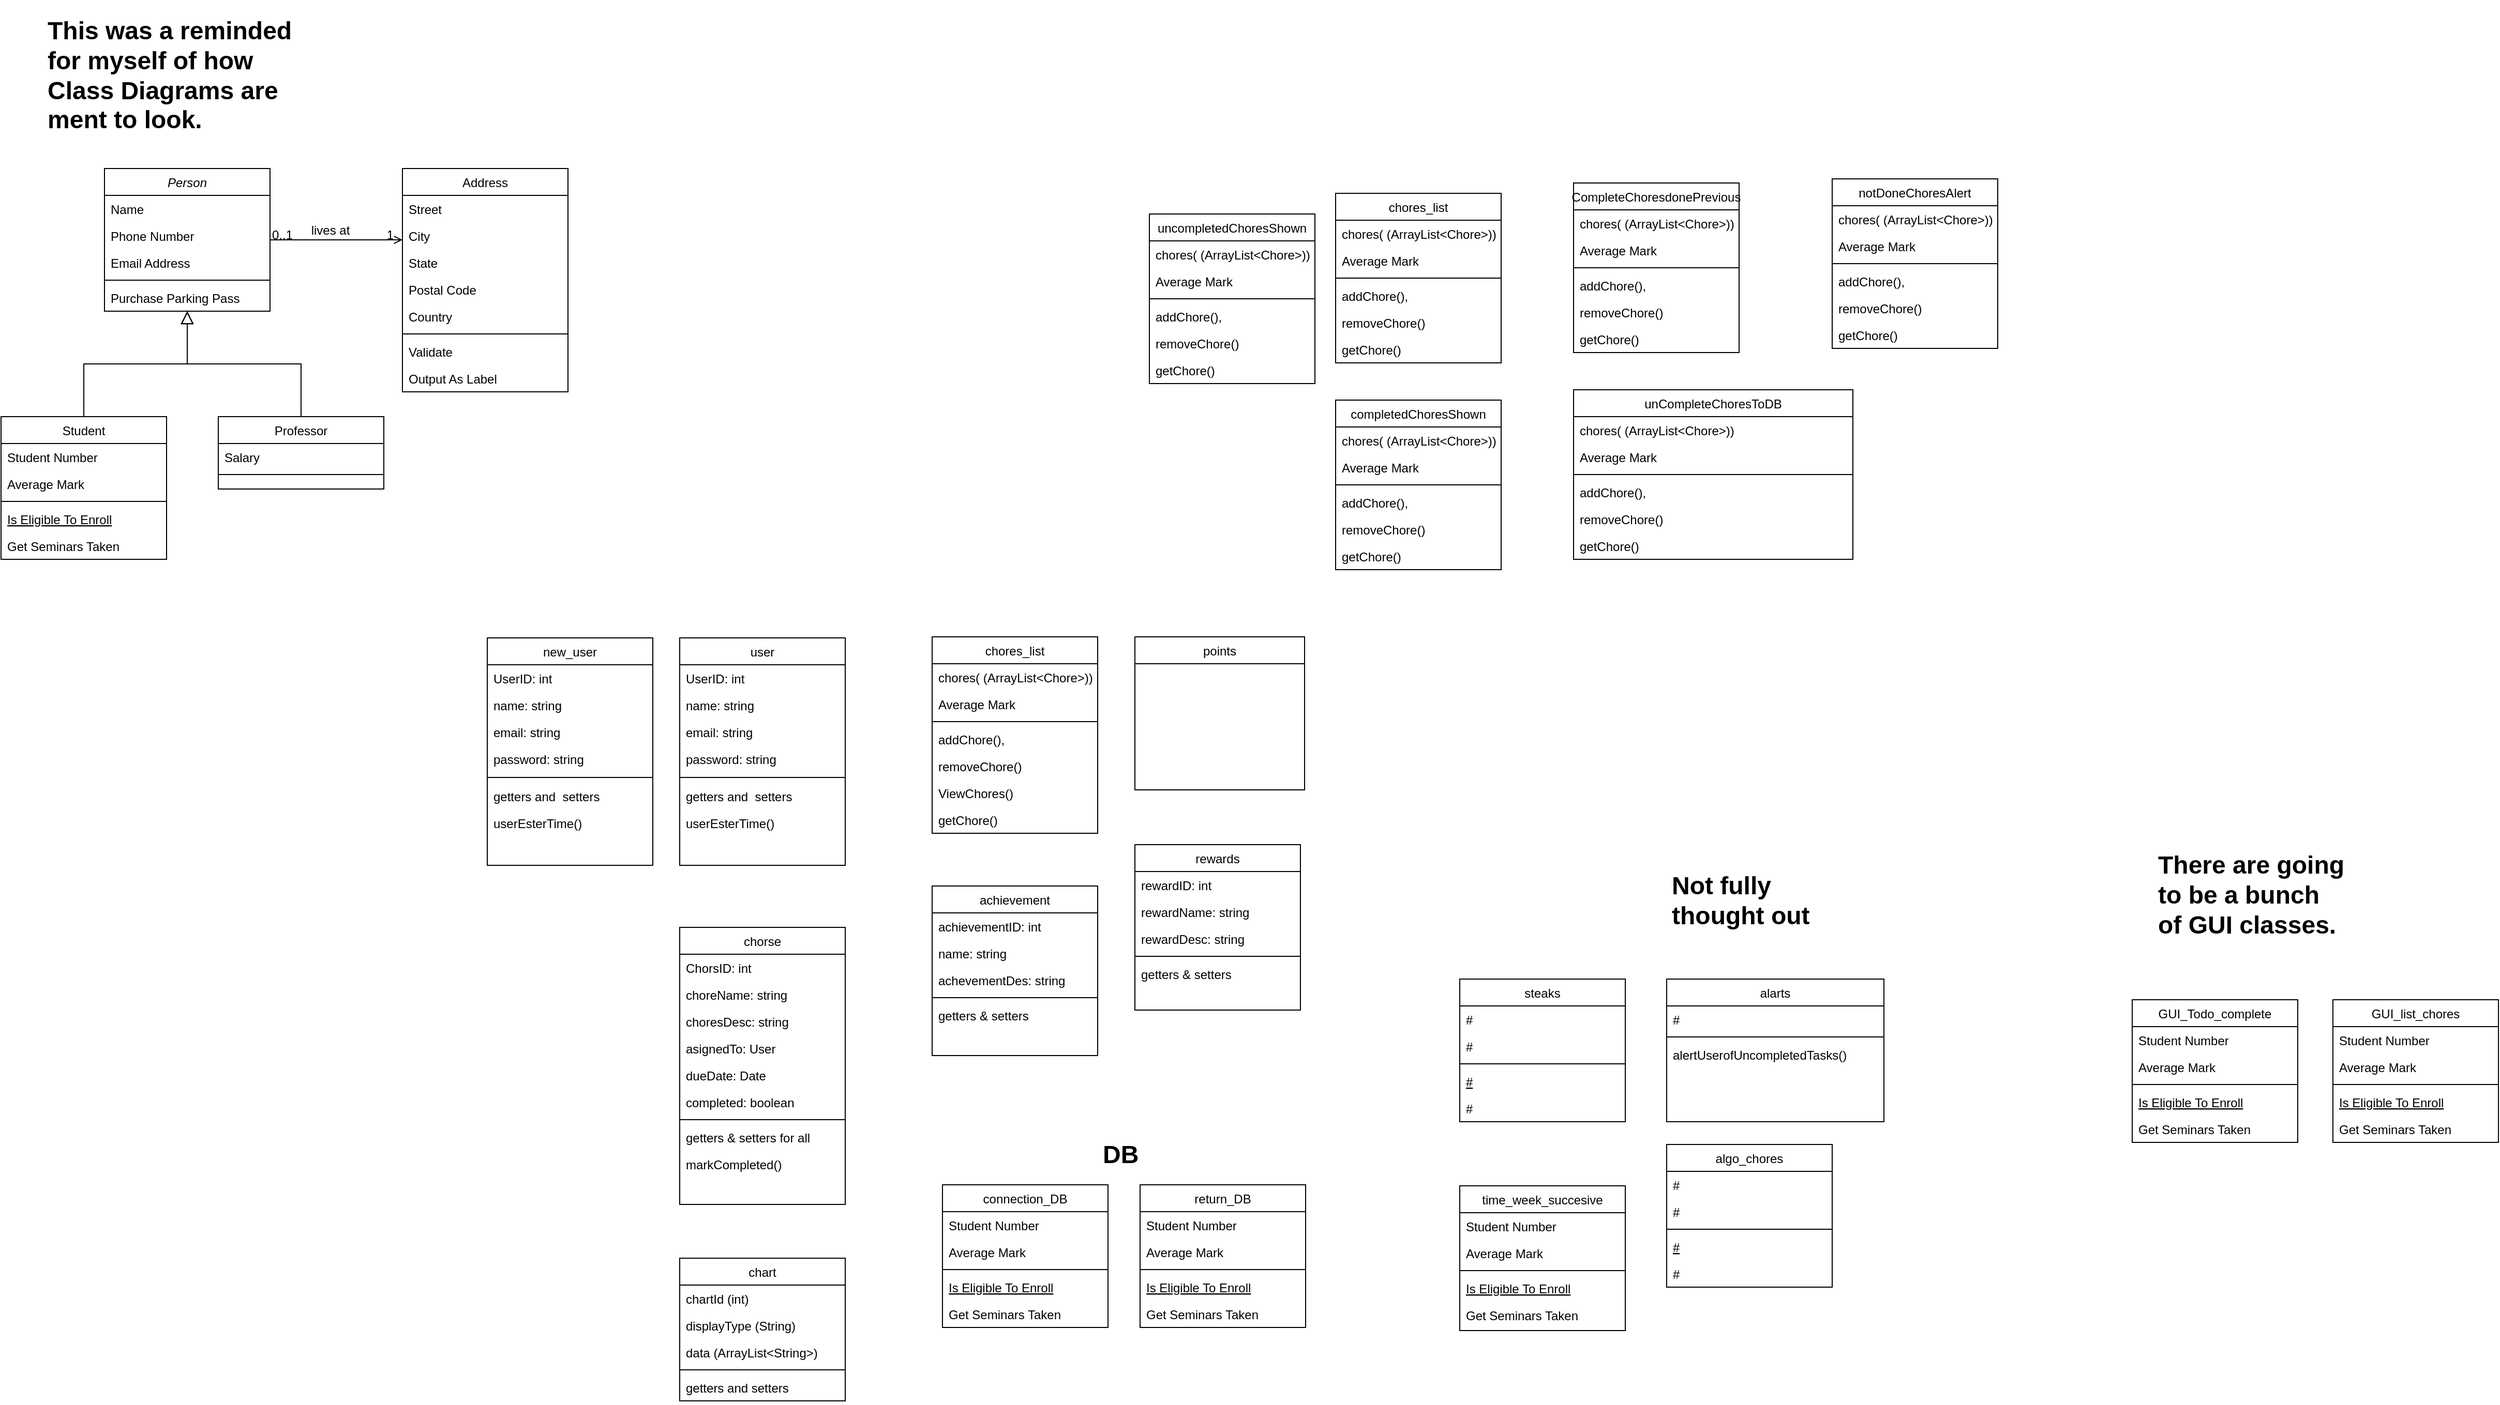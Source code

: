 <mxfile version="20.8.23" type="device"><diagram id="C5RBs43oDa-KdzZeNtuy" name="Page-1"><mxGraphModel dx="1615" dy="851" grid="1" gridSize="10" guides="1" tooltips="1" connect="1" arrows="1" fold="1" page="1" pageScale="1" pageWidth="827" pageHeight="1169" math="0" shadow="0"><root><mxCell id="WIyWlLk6GJQsqaUBKTNV-0"/><mxCell id="WIyWlLk6GJQsqaUBKTNV-1" parent="WIyWlLk6GJQsqaUBKTNV-0"/><mxCell id="zkfFHV4jXpPFQw0GAbJ--0" value="Person" style="swimlane;fontStyle=2;align=center;verticalAlign=top;childLayout=stackLayout;horizontal=1;startSize=26;horizontalStack=0;resizeParent=1;resizeLast=0;collapsible=1;marginBottom=0;rounded=0;shadow=0;strokeWidth=1;" parent="WIyWlLk6GJQsqaUBKTNV-1" vertex="1"><mxGeometry x="160" y="186" width="160" height="138" as="geometry"><mxRectangle x="230" y="140" width="160" height="26" as="alternateBounds"/></mxGeometry></mxCell><mxCell id="zkfFHV4jXpPFQw0GAbJ--1" value="Name" style="text;align=left;verticalAlign=top;spacingLeft=4;spacingRight=4;overflow=hidden;rotatable=0;points=[[0,0.5],[1,0.5]];portConstraint=eastwest;" parent="zkfFHV4jXpPFQw0GAbJ--0" vertex="1"><mxGeometry y="26" width="160" height="26" as="geometry"/></mxCell><mxCell id="zkfFHV4jXpPFQw0GAbJ--2" value="Phone Number" style="text;align=left;verticalAlign=top;spacingLeft=4;spacingRight=4;overflow=hidden;rotatable=0;points=[[0,0.5],[1,0.5]];portConstraint=eastwest;rounded=0;shadow=0;html=0;" parent="zkfFHV4jXpPFQw0GAbJ--0" vertex="1"><mxGeometry y="52" width="160" height="26" as="geometry"/></mxCell><mxCell id="zkfFHV4jXpPFQw0GAbJ--3" value="Email Address" style="text;align=left;verticalAlign=top;spacingLeft=4;spacingRight=4;overflow=hidden;rotatable=0;points=[[0,0.5],[1,0.5]];portConstraint=eastwest;rounded=0;shadow=0;html=0;" parent="zkfFHV4jXpPFQw0GAbJ--0" vertex="1"><mxGeometry y="78" width="160" height="26" as="geometry"/></mxCell><mxCell id="zkfFHV4jXpPFQw0GAbJ--4" value="" style="line;html=1;strokeWidth=1;align=left;verticalAlign=middle;spacingTop=-1;spacingLeft=3;spacingRight=3;rotatable=0;labelPosition=right;points=[];portConstraint=eastwest;" parent="zkfFHV4jXpPFQw0GAbJ--0" vertex="1"><mxGeometry y="104" width="160" height="8" as="geometry"/></mxCell><mxCell id="zkfFHV4jXpPFQw0GAbJ--5" value="Purchase Parking Pass" style="text;align=left;verticalAlign=top;spacingLeft=4;spacingRight=4;overflow=hidden;rotatable=0;points=[[0,0.5],[1,0.5]];portConstraint=eastwest;" parent="zkfFHV4jXpPFQw0GAbJ--0" vertex="1"><mxGeometry y="112" width="160" height="26" as="geometry"/></mxCell><mxCell id="zkfFHV4jXpPFQw0GAbJ--6" value="Student" style="swimlane;fontStyle=0;align=center;verticalAlign=top;childLayout=stackLayout;horizontal=1;startSize=26;horizontalStack=0;resizeParent=1;resizeLast=0;collapsible=1;marginBottom=0;rounded=0;shadow=0;strokeWidth=1;" parent="WIyWlLk6GJQsqaUBKTNV-1" vertex="1"><mxGeometry x="60" y="426" width="160" height="138" as="geometry"><mxRectangle x="130" y="380" width="160" height="26" as="alternateBounds"/></mxGeometry></mxCell><mxCell id="zkfFHV4jXpPFQw0GAbJ--7" value="Student Number" style="text;align=left;verticalAlign=top;spacingLeft=4;spacingRight=4;overflow=hidden;rotatable=0;points=[[0,0.5],[1,0.5]];portConstraint=eastwest;" parent="zkfFHV4jXpPFQw0GAbJ--6" vertex="1"><mxGeometry y="26" width="160" height="26" as="geometry"/></mxCell><mxCell id="zkfFHV4jXpPFQw0GAbJ--8" value="Average Mark" style="text;align=left;verticalAlign=top;spacingLeft=4;spacingRight=4;overflow=hidden;rotatable=0;points=[[0,0.5],[1,0.5]];portConstraint=eastwest;rounded=0;shadow=0;html=0;" parent="zkfFHV4jXpPFQw0GAbJ--6" vertex="1"><mxGeometry y="52" width="160" height="26" as="geometry"/></mxCell><mxCell id="zkfFHV4jXpPFQw0GAbJ--9" value="" style="line;html=1;strokeWidth=1;align=left;verticalAlign=middle;spacingTop=-1;spacingLeft=3;spacingRight=3;rotatable=0;labelPosition=right;points=[];portConstraint=eastwest;" parent="zkfFHV4jXpPFQw0GAbJ--6" vertex="1"><mxGeometry y="78" width="160" height="8" as="geometry"/></mxCell><mxCell id="zkfFHV4jXpPFQw0GAbJ--10" value="Is Eligible To Enroll" style="text;align=left;verticalAlign=top;spacingLeft=4;spacingRight=4;overflow=hidden;rotatable=0;points=[[0,0.5],[1,0.5]];portConstraint=eastwest;fontStyle=4" parent="zkfFHV4jXpPFQw0GAbJ--6" vertex="1"><mxGeometry y="86" width="160" height="26" as="geometry"/></mxCell><mxCell id="zkfFHV4jXpPFQw0GAbJ--11" value="Get Seminars Taken" style="text;align=left;verticalAlign=top;spacingLeft=4;spacingRight=4;overflow=hidden;rotatable=0;points=[[0,0.5],[1,0.5]];portConstraint=eastwest;" parent="zkfFHV4jXpPFQw0GAbJ--6" vertex="1"><mxGeometry y="112" width="160" height="26" as="geometry"/></mxCell><mxCell id="zkfFHV4jXpPFQw0GAbJ--12" value="" style="endArrow=block;endSize=10;endFill=0;shadow=0;strokeWidth=1;rounded=0;edgeStyle=elbowEdgeStyle;elbow=vertical;" parent="WIyWlLk6GJQsqaUBKTNV-1" source="zkfFHV4jXpPFQw0GAbJ--6" target="zkfFHV4jXpPFQw0GAbJ--0" edge="1"><mxGeometry width="160" relative="1" as="geometry"><mxPoint x="140" y="269" as="sourcePoint"/><mxPoint x="140" y="269" as="targetPoint"/></mxGeometry></mxCell><mxCell id="zkfFHV4jXpPFQw0GAbJ--13" value="Professor" style="swimlane;fontStyle=0;align=center;verticalAlign=top;childLayout=stackLayout;horizontal=1;startSize=26;horizontalStack=0;resizeParent=1;resizeLast=0;collapsible=1;marginBottom=0;rounded=0;shadow=0;strokeWidth=1;" parent="WIyWlLk6GJQsqaUBKTNV-1" vertex="1"><mxGeometry x="270" y="426" width="160" height="70" as="geometry"><mxRectangle x="340" y="380" width="170" height="26" as="alternateBounds"/></mxGeometry></mxCell><mxCell id="zkfFHV4jXpPFQw0GAbJ--14" value="Salary" style="text;align=left;verticalAlign=top;spacingLeft=4;spacingRight=4;overflow=hidden;rotatable=0;points=[[0,0.5],[1,0.5]];portConstraint=eastwest;" parent="zkfFHV4jXpPFQw0GAbJ--13" vertex="1"><mxGeometry y="26" width="160" height="26" as="geometry"/></mxCell><mxCell id="zkfFHV4jXpPFQw0GAbJ--15" value="" style="line;html=1;strokeWidth=1;align=left;verticalAlign=middle;spacingTop=-1;spacingLeft=3;spacingRight=3;rotatable=0;labelPosition=right;points=[];portConstraint=eastwest;" parent="zkfFHV4jXpPFQw0GAbJ--13" vertex="1"><mxGeometry y="52" width="160" height="8" as="geometry"/></mxCell><mxCell id="zkfFHV4jXpPFQw0GAbJ--16" value="" style="endArrow=block;endSize=10;endFill=0;shadow=0;strokeWidth=1;rounded=0;edgeStyle=elbowEdgeStyle;elbow=vertical;" parent="WIyWlLk6GJQsqaUBKTNV-1" source="zkfFHV4jXpPFQw0GAbJ--13" target="zkfFHV4jXpPFQw0GAbJ--0" edge="1"><mxGeometry width="160" relative="1" as="geometry"><mxPoint x="150" y="439" as="sourcePoint"/><mxPoint x="250" y="337" as="targetPoint"/></mxGeometry></mxCell><mxCell id="zkfFHV4jXpPFQw0GAbJ--17" value="Address" style="swimlane;fontStyle=0;align=center;verticalAlign=top;childLayout=stackLayout;horizontal=1;startSize=26;horizontalStack=0;resizeParent=1;resizeLast=0;collapsible=1;marginBottom=0;rounded=0;shadow=0;strokeWidth=1;" parent="WIyWlLk6GJQsqaUBKTNV-1" vertex="1"><mxGeometry x="448" y="186" width="160" height="216" as="geometry"><mxRectangle x="550" y="140" width="160" height="26" as="alternateBounds"/></mxGeometry></mxCell><mxCell id="zkfFHV4jXpPFQw0GAbJ--18" value="Street" style="text;align=left;verticalAlign=top;spacingLeft=4;spacingRight=4;overflow=hidden;rotatable=0;points=[[0,0.5],[1,0.5]];portConstraint=eastwest;" parent="zkfFHV4jXpPFQw0GAbJ--17" vertex="1"><mxGeometry y="26" width="160" height="26" as="geometry"/></mxCell><mxCell id="zkfFHV4jXpPFQw0GAbJ--19" value="City" style="text;align=left;verticalAlign=top;spacingLeft=4;spacingRight=4;overflow=hidden;rotatable=0;points=[[0,0.5],[1,0.5]];portConstraint=eastwest;rounded=0;shadow=0;html=0;" parent="zkfFHV4jXpPFQw0GAbJ--17" vertex="1"><mxGeometry y="52" width="160" height="26" as="geometry"/></mxCell><mxCell id="zkfFHV4jXpPFQw0GAbJ--20" value="State" style="text;align=left;verticalAlign=top;spacingLeft=4;spacingRight=4;overflow=hidden;rotatable=0;points=[[0,0.5],[1,0.5]];portConstraint=eastwest;rounded=0;shadow=0;html=0;" parent="zkfFHV4jXpPFQw0GAbJ--17" vertex="1"><mxGeometry y="78" width="160" height="26" as="geometry"/></mxCell><mxCell id="zkfFHV4jXpPFQw0GAbJ--21" value="Postal Code" style="text;align=left;verticalAlign=top;spacingLeft=4;spacingRight=4;overflow=hidden;rotatable=0;points=[[0,0.5],[1,0.5]];portConstraint=eastwest;rounded=0;shadow=0;html=0;" parent="zkfFHV4jXpPFQw0GAbJ--17" vertex="1"><mxGeometry y="104" width="160" height="26" as="geometry"/></mxCell><mxCell id="zkfFHV4jXpPFQw0GAbJ--22" value="Country" style="text;align=left;verticalAlign=top;spacingLeft=4;spacingRight=4;overflow=hidden;rotatable=0;points=[[0,0.5],[1,0.5]];portConstraint=eastwest;rounded=0;shadow=0;html=0;" parent="zkfFHV4jXpPFQw0GAbJ--17" vertex="1"><mxGeometry y="130" width="160" height="26" as="geometry"/></mxCell><mxCell id="zkfFHV4jXpPFQw0GAbJ--23" value="" style="line;html=1;strokeWidth=1;align=left;verticalAlign=middle;spacingTop=-1;spacingLeft=3;spacingRight=3;rotatable=0;labelPosition=right;points=[];portConstraint=eastwest;" parent="zkfFHV4jXpPFQw0GAbJ--17" vertex="1"><mxGeometry y="156" width="160" height="8" as="geometry"/></mxCell><mxCell id="zkfFHV4jXpPFQw0GAbJ--24" value="Validate" style="text;align=left;verticalAlign=top;spacingLeft=4;spacingRight=4;overflow=hidden;rotatable=0;points=[[0,0.5],[1,0.5]];portConstraint=eastwest;" parent="zkfFHV4jXpPFQw0GAbJ--17" vertex="1"><mxGeometry y="164" width="160" height="26" as="geometry"/></mxCell><mxCell id="zkfFHV4jXpPFQw0GAbJ--25" value="Output As Label" style="text;align=left;verticalAlign=top;spacingLeft=4;spacingRight=4;overflow=hidden;rotatable=0;points=[[0,0.5],[1,0.5]];portConstraint=eastwest;" parent="zkfFHV4jXpPFQw0GAbJ--17" vertex="1"><mxGeometry y="190" width="160" height="26" as="geometry"/></mxCell><mxCell id="zkfFHV4jXpPFQw0GAbJ--26" value="" style="endArrow=open;shadow=0;strokeWidth=1;rounded=0;endFill=1;edgeStyle=elbowEdgeStyle;elbow=vertical;" parent="WIyWlLk6GJQsqaUBKTNV-1" source="zkfFHV4jXpPFQw0GAbJ--0" target="zkfFHV4jXpPFQw0GAbJ--17" edge="1"><mxGeometry x="0.5" y="41" relative="1" as="geometry"><mxPoint x="320" y="258" as="sourcePoint"/><mxPoint x="480" y="258" as="targetPoint"/><mxPoint x="-40" y="32" as="offset"/></mxGeometry></mxCell><mxCell id="zkfFHV4jXpPFQw0GAbJ--27" value="0..1" style="resizable=0;align=left;verticalAlign=bottom;labelBackgroundColor=none;fontSize=12;" parent="zkfFHV4jXpPFQw0GAbJ--26" connectable="0" vertex="1"><mxGeometry x="-1" relative="1" as="geometry"><mxPoint y="4" as="offset"/></mxGeometry></mxCell><mxCell id="zkfFHV4jXpPFQw0GAbJ--28" value="1" style="resizable=0;align=right;verticalAlign=bottom;labelBackgroundColor=none;fontSize=12;" parent="zkfFHV4jXpPFQw0GAbJ--26" connectable="0" vertex="1"><mxGeometry x="1" relative="1" as="geometry"><mxPoint x="-7" y="4" as="offset"/></mxGeometry></mxCell><mxCell id="zkfFHV4jXpPFQw0GAbJ--29" value="lives at" style="text;html=1;resizable=0;points=[];;align=center;verticalAlign=middle;labelBackgroundColor=none;rounded=0;shadow=0;strokeWidth=1;fontSize=12;" parent="zkfFHV4jXpPFQw0GAbJ--26" vertex="1" connectable="0"><mxGeometry x="0.5" y="49" relative="1" as="geometry"><mxPoint x="-38" y="40" as="offset"/></mxGeometry></mxCell><mxCell id="Uu22UejdN6Kn7GolsUaO-18" value="user" style="swimlane;fontStyle=0;align=center;verticalAlign=top;childLayout=stackLayout;horizontal=1;startSize=26;horizontalStack=0;resizeParent=1;resizeLast=0;collapsible=1;marginBottom=0;rounded=0;shadow=0;strokeWidth=1;" parent="WIyWlLk6GJQsqaUBKTNV-1" vertex="1"><mxGeometry x="716" y="640" width="160" height="220" as="geometry"><mxRectangle x="40" y="960" width="160" height="26" as="alternateBounds"/></mxGeometry></mxCell><mxCell id="Uu22UejdN6Kn7GolsUaO-19" value="UserID: int" style="text;align=left;verticalAlign=top;spacingLeft=4;spacingRight=4;overflow=hidden;rotatable=0;points=[[0,0.5],[1,0.5]];portConstraint=eastwest;" parent="Uu22UejdN6Kn7GolsUaO-18" vertex="1"><mxGeometry y="26" width="160" height="26" as="geometry"/></mxCell><mxCell id="Uu22UejdN6Kn7GolsUaO-20" value="name: string" style="text;align=left;verticalAlign=top;spacingLeft=4;spacingRight=4;overflow=hidden;rotatable=0;points=[[0,0.5],[1,0.5]];portConstraint=eastwest;rounded=0;shadow=0;html=0;" parent="Uu22UejdN6Kn7GolsUaO-18" vertex="1"><mxGeometry y="52" width="160" height="26" as="geometry"/></mxCell><mxCell id="mUYCD9KakCdfkiffIqSZ-12" value="email: string" style="text;align=left;verticalAlign=top;spacingLeft=4;spacingRight=4;overflow=hidden;rotatable=0;points=[[0,0.5],[1,0.5]];portConstraint=eastwest;rounded=0;shadow=0;html=0;" parent="Uu22UejdN6Kn7GolsUaO-18" vertex="1"><mxGeometry y="78" width="160" height="26" as="geometry"/></mxCell><mxCell id="mUYCD9KakCdfkiffIqSZ-13" value="password: string" style="text;align=left;verticalAlign=top;spacingLeft=4;spacingRight=4;overflow=hidden;rotatable=0;points=[[0,0.5],[1,0.5]];portConstraint=eastwest;rounded=0;shadow=0;html=0;" parent="Uu22UejdN6Kn7GolsUaO-18" vertex="1"><mxGeometry y="104" width="160" height="26" as="geometry"/></mxCell><mxCell id="Uu22UejdN6Kn7GolsUaO-21" value="" style="line;html=1;strokeWidth=1;align=left;verticalAlign=middle;spacingTop=-1;spacingLeft=3;spacingRight=3;rotatable=0;labelPosition=right;points=[];portConstraint=eastwest;" parent="Uu22UejdN6Kn7GolsUaO-18" vertex="1"><mxGeometry y="130" width="160" height="10" as="geometry"/></mxCell><mxCell id="Uu22UejdN6Kn7GolsUaO-22" value="getters and  setters" style="text;align=left;verticalAlign=top;spacingLeft=4;spacingRight=4;overflow=hidden;rotatable=0;points=[[0,0.5],[1,0.5]];portConstraint=eastwest;fontStyle=0" parent="Uu22UejdN6Kn7GolsUaO-18" vertex="1"><mxGeometry y="140" width="160" height="26" as="geometry"/></mxCell><mxCell id="Uu22UejdN6Kn7GolsUaO-23" value="userEsterTime()" style="text;align=left;verticalAlign=top;spacingLeft=4;spacingRight=4;overflow=hidden;rotatable=0;points=[[0,0.5],[1,0.5]];portConstraint=eastwest;" parent="Uu22UejdN6Kn7GolsUaO-18" vertex="1"><mxGeometry y="166" width="160" height="26" as="geometry"/></mxCell><mxCell id="Uu22UejdN6Kn7GolsUaO-24" value="chorse" style="swimlane;fontStyle=0;align=center;verticalAlign=top;childLayout=stackLayout;horizontal=1;startSize=26;horizontalStack=0;resizeParent=1;resizeLast=0;collapsible=1;marginBottom=0;rounded=0;shadow=0;strokeWidth=1;" parent="WIyWlLk6GJQsqaUBKTNV-1" vertex="1"><mxGeometry x="716" y="920" width="160" height="268" as="geometry"><mxRectangle x="130" y="380" width="160" height="26" as="alternateBounds"/></mxGeometry></mxCell><mxCell id="Uu22UejdN6Kn7GolsUaO-25" value="ChorsID: int" style="text;align=left;verticalAlign=top;spacingLeft=4;spacingRight=4;overflow=hidden;rotatable=0;points=[[0,0.5],[1,0.5]];portConstraint=eastwest;" parent="Uu22UejdN6Kn7GolsUaO-24" vertex="1"><mxGeometry y="26" width="160" height="26" as="geometry"/></mxCell><mxCell id="Uu22UejdN6Kn7GolsUaO-26" value="choreName: string" style="text;align=left;verticalAlign=top;spacingLeft=4;spacingRight=4;overflow=hidden;rotatable=0;points=[[0,0.5],[1,0.5]];portConstraint=eastwest;rounded=0;shadow=0;html=0;" parent="Uu22UejdN6Kn7GolsUaO-24" vertex="1"><mxGeometry y="52" width="160" height="26" as="geometry"/></mxCell><mxCell id="mUYCD9KakCdfkiffIqSZ-69" value="choresDesc: string" style="text;align=left;verticalAlign=top;spacingLeft=4;spacingRight=4;overflow=hidden;rotatable=0;points=[[0,0.5],[1,0.5]];portConstraint=eastwest;rounded=0;shadow=0;html=0;" parent="Uu22UejdN6Kn7GolsUaO-24" vertex="1"><mxGeometry y="78" width="160" height="26" as="geometry"/></mxCell><mxCell id="mUYCD9KakCdfkiffIqSZ-15" value="asignedTo: User" style="text;align=left;verticalAlign=top;spacingLeft=4;spacingRight=4;overflow=hidden;rotatable=0;points=[[0,0.5],[1,0.5]];portConstraint=eastwest;rounded=0;shadow=0;html=0;" parent="Uu22UejdN6Kn7GolsUaO-24" vertex="1"><mxGeometry y="104" width="160" height="26" as="geometry"/></mxCell><mxCell id="mUYCD9KakCdfkiffIqSZ-18" value="dueDate: Date" style="text;align=left;verticalAlign=top;spacingLeft=4;spacingRight=4;overflow=hidden;rotatable=0;points=[[0,0.5],[1,0.5]];portConstraint=eastwest;rounded=0;shadow=0;html=0;" parent="Uu22UejdN6Kn7GolsUaO-24" vertex="1"><mxGeometry y="130" width="160" height="26" as="geometry"/></mxCell><mxCell id="mUYCD9KakCdfkiffIqSZ-17" value="completed: boolean" style="text;align=left;verticalAlign=top;spacingLeft=4;spacingRight=4;overflow=hidden;rotatable=0;points=[[0,0.5],[1,0.5]];portConstraint=eastwest;rounded=0;shadow=0;html=0;" parent="Uu22UejdN6Kn7GolsUaO-24" vertex="1"><mxGeometry y="156" width="160" height="26" as="geometry"/></mxCell><mxCell id="Uu22UejdN6Kn7GolsUaO-27" value="" style="line;html=1;strokeWidth=1;align=left;verticalAlign=middle;spacingTop=-1;spacingLeft=3;spacingRight=3;rotatable=0;labelPosition=right;points=[];portConstraint=eastwest;" parent="Uu22UejdN6Kn7GolsUaO-24" vertex="1"><mxGeometry y="182" width="160" height="8" as="geometry"/></mxCell><mxCell id="Uu22UejdN6Kn7GolsUaO-28" value="getters &amp; setters for all" style="text;align=left;verticalAlign=top;spacingLeft=4;spacingRight=4;overflow=hidden;rotatable=0;points=[[0,0.5],[1,0.5]];portConstraint=eastwest;fontStyle=0" parent="Uu22UejdN6Kn7GolsUaO-24" vertex="1"><mxGeometry y="190" width="160" height="26" as="geometry"/></mxCell><mxCell id="Uu22UejdN6Kn7GolsUaO-29" value="markCompleted()" style="text;align=left;verticalAlign=top;spacingLeft=4;spacingRight=4;overflow=hidden;rotatable=0;points=[[0,0.5],[1,0.5]];portConstraint=eastwest;" parent="Uu22UejdN6Kn7GolsUaO-24" vertex="1"><mxGeometry y="216" width="160" height="26" as="geometry"/></mxCell><mxCell id="Uu22UejdN6Kn7GolsUaO-42" value="GUI_list_chores" style="swimlane;fontStyle=0;align=center;verticalAlign=top;childLayout=stackLayout;horizontal=1;startSize=26;horizontalStack=0;resizeParent=1;resizeLast=0;collapsible=1;marginBottom=0;rounded=0;shadow=0;strokeWidth=1;" parent="WIyWlLk6GJQsqaUBKTNV-1" vertex="1"><mxGeometry x="2314" y="990" width="160" height="138" as="geometry"><mxRectangle x="130" y="380" width="160" height="26" as="alternateBounds"/></mxGeometry></mxCell><mxCell id="Uu22UejdN6Kn7GolsUaO-43" value="Student Number" style="text;align=left;verticalAlign=top;spacingLeft=4;spacingRight=4;overflow=hidden;rotatable=0;points=[[0,0.5],[1,0.5]];portConstraint=eastwest;" parent="Uu22UejdN6Kn7GolsUaO-42" vertex="1"><mxGeometry y="26" width="160" height="26" as="geometry"/></mxCell><mxCell id="Uu22UejdN6Kn7GolsUaO-44" value="Average Mark" style="text;align=left;verticalAlign=top;spacingLeft=4;spacingRight=4;overflow=hidden;rotatable=0;points=[[0,0.5],[1,0.5]];portConstraint=eastwest;rounded=0;shadow=0;html=0;" parent="Uu22UejdN6Kn7GolsUaO-42" vertex="1"><mxGeometry y="52" width="160" height="26" as="geometry"/></mxCell><mxCell id="Uu22UejdN6Kn7GolsUaO-45" value="" style="line;html=1;strokeWidth=1;align=left;verticalAlign=middle;spacingTop=-1;spacingLeft=3;spacingRight=3;rotatable=0;labelPosition=right;points=[];portConstraint=eastwest;" parent="Uu22UejdN6Kn7GolsUaO-42" vertex="1"><mxGeometry y="78" width="160" height="8" as="geometry"/></mxCell><mxCell id="Uu22UejdN6Kn7GolsUaO-46" value="Is Eligible To Enroll" style="text;align=left;verticalAlign=top;spacingLeft=4;spacingRight=4;overflow=hidden;rotatable=0;points=[[0,0.5],[1,0.5]];portConstraint=eastwest;fontStyle=4" parent="Uu22UejdN6Kn7GolsUaO-42" vertex="1"><mxGeometry y="86" width="160" height="26" as="geometry"/></mxCell><mxCell id="Uu22UejdN6Kn7GolsUaO-47" value="Get Seminars Taken" style="text;align=left;verticalAlign=top;spacingLeft=4;spacingRight=4;overflow=hidden;rotatable=0;points=[[0,0.5],[1,0.5]];portConstraint=eastwest;" parent="Uu22UejdN6Kn7GolsUaO-42" vertex="1"><mxGeometry y="112" width="160" height="26" as="geometry"/></mxCell><mxCell id="Uu22UejdN6Kn7GolsUaO-48" value="connection_DB" style="swimlane;fontStyle=0;align=center;verticalAlign=top;childLayout=stackLayout;horizontal=1;startSize=26;horizontalStack=0;resizeParent=1;resizeLast=0;collapsible=1;marginBottom=0;rounded=0;shadow=0;strokeWidth=1;" parent="WIyWlLk6GJQsqaUBKTNV-1" vertex="1"><mxGeometry x="970" y="1169" width="160" height="138" as="geometry"><mxRectangle x="130" y="380" width="160" height="26" as="alternateBounds"/></mxGeometry></mxCell><mxCell id="Uu22UejdN6Kn7GolsUaO-49" value="Student Number" style="text;align=left;verticalAlign=top;spacingLeft=4;spacingRight=4;overflow=hidden;rotatable=0;points=[[0,0.5],[1,0.5]];portConstraint=eastwest;" parent="Uu22UejdN6Kn7GolsUaO-48" vertex="1"><mxGeometry y="26" width="160" height="26" as="geometry"/></mxCell><mxCell id="Uu22UejdN6Kn7GolsUaO-50" value="Average Mark" style="text;align=left;verticalAlign=top;spacingLeft=4;spacingRight=4;overflow=hidden;rotatable=0;points=[[0,0.5],[1,0.5]];portConstraint=eastwest;rounded=0;shadow=0;html=0;" parent="Uu22UejdN6Kn7GolsUaO-48" vertex="1"><mxGeometry y="52" width="160" height="26" as="geometry"/></mxCell><mxCell id="Uu22UejdN6Kn7GolsUaO-51" value="" style="line;html=1;strokeWidth=1;align=left;verticalAlign=middle;spacingTop=-1;spacingLeft=3;spacingRight=3;rotatable=0;labelPosition=right;points=[];portConstraint=eastwest;" parent="Uu22UejdN6Kn7GolsUaO-48" vertex="1"><mxGeometry y="78" width="160" height="8" as="geometry"/></mxCell><mxCell id="Uu22UejdN6Kn7GolsUaO-52" value="Is Eligible To Enroll" style="text;align=left;verticalAlign=top;spacingLeft=4;spacingRight=4;overflow=hidden;rotatable=0;points=[[0,0.5],[1,0.5]];portConstraint=eastwest;fontStyle=4" parent="Uu22UejdN6Kn7GolsUaO-48" vertex="1"><mxGeometry y="86" width="160" height="26" as="geometry"/></mxCell><mxCell id="Uu22UejdN6Kn7GolsUaO-53" value="Get Seminars Taken" style="text;align=left;verticalAlign=top;spacingLeft=4;spacingRight=4;overflow=hidden;rotatable=0;points=[[0,0.5],[1,0.5]];portConstraint=eastwest;" parent="Uu22UejdN6Kn7GolsUaO-48" vertex="1"><mxGeometry y="112" width="160" height="26" as="geometry"/></mxCell><mxCell id="Uu22UejdN6Kn7GolsUaO-60" value="return_DB" style="swimlane;fontStyle=0;align=center;verticalAlign=top;childLayout=stackLayout;horizontal=1;startSize=26;horizontalStack=0;resizeParent=1;resizeLast=0;collapsible=1;marginBottom=0;rounded=0;shadow=0;strokeWidth=1;" parent="WIyWlLk6GJQsqaUBKTNV-1" vertex="1"><mxGeometry x="1161" y="1169" width="160" height="138" as="geometry"><mxRectangle x="130" y="380" width="160" height="26" as="alternateBounds"/></mxGeometry></mxCell><mxCell id="Uu22UejdN6Kn7GolsUaO-61" value="Student Number" style="text;align=left;verticalAlign=top;spacingLeft=4;spacingRight=4;overflow=hidden;rotatable=0;points=[[0,0.5],[1,0.5]];portConstraint=eastwest;" parent="Uu22UejdN6Kn7GolsUaO-60" vertex="1"><mxGeometry y="26" width="160" height="26" as="geometry"/></mxCell><mxCell id="Uu22UejdN6Kn7GolsUaO-62" value="Average Mark" style="text;align=left;verticalAlign=top;spacingLeft=4;spacingRight=4;overflow=hidden;rotatable=0;points=[[0,0.5],[1,0.5]];portConstraint=eastwest;rounded=0;shadow=0;html=0;" parent="Uu22UejdN6Kn7GolsUaO-60" vertex="1"><mxGeometry y="52" width="160" height="26" as="geometry"/></mxCell><mxCell id="Uu22UejdN6Kn7GolsUaO-63" value="" style="line;html=1;strokeWidth=1;align=left;verticalAlign=middle;spacingTop=-1;spacingLeft=3;spacingRight=3;rotatable=0;labelPosition=right;points=[];portConstraint=eastwest;" parent="Uu22UejdN6Kn7GolsUaO-60" vertex="1"><mxGeometry y="78" width="160" height="8" as="geometry"/></mxCell><mxCell id="Uu22UejdN6Kn7GolsUaO-64" value="Is Eligible To Enroll" style="text;align=left;verticalAlign=top;spacingLeft=4;spacingRight=4;overflow=hidden;rotatable=0;points=[[0,0.5],[1,0.5]];portConstraint=eastwest;fontStyle=4" parent="Uu22UejdN6Kn7GolsUaO-60" vertex="1"><mxGeometry y="86" width="160" height="26" as="geometry"/></mxCell><mxCell id="Uu22UejdN6Kn7GolsUaO-65" value="Get Seminars Taken" style="text;align=left;verticalAlign=top;spacingLeft=4;spacingRight=4;overflow=hidden;rotatable=0;points=[[0,0.5],[1,0.5]];portConstraint=eastwest;" parent="Uu22UejdN6Kn7GolsUaO-60" vertex="1"><mxGeometry y="112" width="160" height="26" as="geometry"/></mxCell><mxCell id="Uu22UejdN6Kn7GolsUaO-66" value="algo_chores" style="swimlane;fontStyle=0;align=center;verticalAlign=top;childLayout=stackLayout;horizontal=1;startSize=26;horizontalStack=0;resizeParent=1;resizeLast=0;collapsible=1;marginBottom=0;rounded=0;shadow=0;strokeWidth=1;" parent="WIyWlLk6GJQsqaUBKTNV-1" vertex="1"><mxGeometry x="1670" y="1130" width="160" height="138" as="geometry"><mxRectangle x="130" y="380" width="160" height="26" as="alternateBounds"/></mxGeometry></mxCell><mxCell id="Uu22UejdN6Kn7GolsUaO-67" value="#" style="text;align=left;verticalAlign=top;spacingLeft=4;spacingRight=4;overflow=hidden;rotatable=0;points=[[0,0.5],[1,0.5]];portConstraint=eastwest;" parent="Uu22UejdN6Kn7GolsUaO-66" vertex="1"><mxGeometry y="26" width="160" height="26" as="geometry"/></mxCell><mxCell id="Uu22UejdN6Kn7GolsUaO-68" value="#" style="text;align=left;verticalAlign=top;spacingLeft=4;spacingRight=4;overflow=hidden;rotatable=0;points=[[0,0.5],[1,0.5]];portConstraint=eastwest;rounded=0;shadow=0;html=0;" parent="Uu22UejdN6Kn7GolsUaO-66" vertex="1"><mxGeometry y="52" width="160" height="26" as="geometry"/></mxCell><mxCell id="Uu22UejdN6Kn7GolsUaO-69" value="" style="line;html=1;strokeWidth=1;align=left;verticalAlign=middle;spacingTop=-1;spacingLeft=3;spacingRight=3;rotatable=0;labelPosition=right;points=[];portConstraint=eastwest;" parent="Uu22UejdN6Kn7GolsUaO-66" vertex="1"><mxGeometry y="78" width="160" height="8" as="geometry"/></mxCell><mxCell id="Uu22UejdN6Kn7GolsUaO-70" value="#" style="text;align=left;verticalAlign=top;spacingLeft=4;spacingRight=4;overflow=hidden;rotatable=0;points=[[0,0.5],[1,0.5]];portConstraint=eastwest;fontStyle=4" parent="Uu22UejdN6Kn7GolsUaO-66" vertex="1"><mxGeometry y="86" width="160" height="26" as="geometry"/></mxCell><mxCell id="Uu22UejdN6Kn7GolsUaO-71" value="#" style="text;align=left;verticalAlign=top;spacingLeft=4;spacingRight=4;overflow=hidden;rotatable=0;points=[[0,0.5],[1,0.5]];portConstraint=eastwest;" parent="Uu22UejdN6Kn7GolsUaO-66" vertex="1"><mxGeometry y="112" width="160" height="26" as="geometry"/></mxCell><mxCell id="Uu22UejdN6Kn7GolsUaO-72" value="chores_list" style="swimlane;fontStyle=0;align=center;verticalAlign=top;childLayout=stackLayout;horizontal=1;startSize=26;horizontalStack=0;resizeParent=1;resizeLast=0;collapsible=1;marginBottom=0;rounded=0;shadow=0;strokeWidth=1;" parent="WIyWlLk6GJQsqaUBKTNV-1" vertex="1"><mxGeometry x="960" y="639" width="160" height="190" as="geometry"><mxRectangle x="130" y="380" width="160" height="26" as="alternateBounds"/></mxGeometry></mxCell><mxCell id="Uu22UejdN6Kn7GolsUaO-73" value="chores( (ArrayList&lt;Chore&gt;))" style="text;align=left;verticalAlign=top;spacingLeft=4;spacingRight=4;overflow=hidden;rotatable=0;points=[[0,0.5],[1,0.5]];portConstraint=eastwest;" parent="Uu22UejdN6Kn7GolsUaO-72" vertex="1"><mxGeometry y="26" width="160" height="26" as="geometry"/></mxCell><mxCell id="Uu22UejdN6Kn7GolsUaO-74" value="Average Mark" style="text;align=left;verticalAlign=top;spacingLeft=4;spacingRight=4;overflow=hidden;rotatable=0;points=[[0,0.5],[1,0.5]];portConstraint=eastwest;rounded=0;shadow=0;html=0;" parent="Uu22UejdN6Kn7GolsUaO-72" vertex="1"><mxGeometry y="52" width="160" height="26" as="geometry"/></mxCell><mxCell id="Uu22UejdN6Kn7GolsUaO-75" value="" style="line;html=1;strokeWidth=1;align=left;verticalAlign=middle;spacingTop=-1;spacingLeft=3;spacingRight=3;rotatable=0;labelPosition=right;points=[];portConstraint=eastwest;" parent="Uu22UejdN6Kn7GolsUaO-72" vertex="1"><mxGeometry y="78" width="160" height="8" as="geometry"/></mxCell><mxCell id="Uu22UejdN6Kn7GolsUaO-76" value=" addChore()," style="text;align=left;verticalAlign=top;spacingLeft=4;spacingRight=4;overflow=hidden;rotatable=0;points=[[0,0.5],[1,0.5]];portConstraint=eastwest;fontStyle=0" parent="Uu22UejdN6Kn7GolsUaO-72" vertex="1"><mxGeometry y="86" width="160" height="26" as="geometry"/></mxCell><mxCell id="Uu22UejdN6Kn7GolsUaO-77" value="removeChore()" style="text;align=left;verticalAlign=top;spacingLeft=4;spacingRight=4;overflow=hidden;rotatable=0;points=[[0,0.5],[1,0.5]];portConstraint=eastwest;" parent="Uu22UejdN6Kn7GolsUaO-72" vertex="1"><mxGeometry y="112" width="160" height="26" as="geometry"/></mxCell><mxCell id="mUYCD9KakCdfkiffIqSZ-68" value="ViewChores()" style="text;align=left;verticalAlign=top;spacingLeft=4;spacingRight=4;overflow=hidden;rotatable=0;points=[[0,0.5],[1,0.5]];portConstraint=eastwest;" parent="Uu22UejdN6Kn7GolsUaO-72" vertex="1"><mxGeometry y="138" width="160" height="26" as="geometry"/></mxCell><mxCell id="mUYCD9KakCdfkiffIqSZ-21" value="getChore()" style="text;align=left;verticalAlign=top;spacingLeft=4;spacingRight=4;overflow=hidden;rotatable=0;points=[[0,0.5],[1,0.5]];portConstraint=eastwest;" parent="Uu22UejdN6Kn7GolsUaO-72" vertex="1"><mxGeometry y="164" width="160" height="26" as="geometry"/></mxCell><mxCell id="Uu22UejdN6Kn7GolsUaO-78" value="achievement" style="swimlane;fontStyle=0;align=center;verticalAlign=top;childLayout=stackLayout;horizontal=1;startSize=26;horizontalStack=0;resizeParent=1;resizeLast=0;collapsible=1;marginBottom=0;rounded=0;shadow=0;strokeWidth=1;" parent="WIyWlLk6GJQsqaUBKTNV-1" vertex="1"><mxGeometry x="960" y="880" width="160" height="164" as="geometry"><mxRectangle x="130" y="380" width="160" height="26" as="alternateBounds"/></mxGeometry></mxCell><mxCell id="Uu22UejdN6Kn7GolsUaO-79" value="achievementID: int" style="text;align=left;verticalAlign=top;spacingLeft=4;spacingRight=4;overflow=hidden;rotatable=0;points=[[0,0.5],[1,0.5]];portConstraint=eastwest;" parent="Uu22UejdN6Kn7GolsUaO-78" vertex="1"><mxGeometry y="26" width="160" height="26" as="geometry"/></mxCell><mxCell id="Uu22UejdN6Kn7GolsUaO-80" value="name: string" style="text;align=left;verticalAlign=top;spacingLeft=4;spacingRight=4;overflow=hidden;rotatable=0;points=[[0,0.5],[1,0.5]];portConstraint=eastwest;rounded=0;shadow=0;html=0;" parent="Uu22UejdN6Kn7GolsUaO-78" vertex="1"><mxGeometry y="52" width="160" height="26" as="geometry"/></mxCell><mxCell id="mUYCD9KakCdfkiffIqSZ-22" value="achevementDes: string" style="text;align=left;verticalAlign=top;spacingLeft=4;spacingRight=4;overflow=hidden;rotatable=0;points=[[0,0.5],[1,0.5]];portConstraint=eastwest;" parent="Uu22UejdN6Kn7GolsUaO-78" vertex="1"><mxGeometry y="78" width="160" height="26" as="geometry"/></mxCell><mxCell id="Uu22UejdN6Kn7GolsUaO-81" value="" style="line;html=1;strokeWidth=1;align=left;verticalAlign=middle;spacingTop=-1;spacingLeft=3;spacingRight=3;rotatable=0;labelPosition=right;points=[];portConstraint=eastwest;" parent="Uu22UejdN6Kn7GolsUaO-78" vertex="1"><mxGeometry y="104" width="160" height="8" as="geometry"/></mxCell><mxCell id="Uu22UejdN6Kn7GolsUaO-82" value="getters &amp; setters" style="text;align=left;verticalAlign=top;spacingLeft=4;spacingRight=4;overflow=hidden;rotatable=0;points=[[0,0.5],[1,0.5]];portConstraint=eastwest;fontStyle=0" parent="Uu22UejdN6Kn7GolsUaO-78" vertex="1"><mxGeometry y="112" width="160" height="26" as="geometry"/></mxCell><mxCell id="Uu22UejdN6Kn7GolsUaO-84" value="rewards" style="swimlane;fontStyle=0;align=center;verticalAlign=top;childLayout=stackLayout;horizontal=1;startSize=26;horizontalStack=0;resizeParent=1;resizeLast=0;collapsible=1;marginBottom=0;rounded=0;shadow=0;strokeWidth=1;" parent="WIyWlLk6GJQsqaUBKTNV-1" vertex="1"><mxGeometry x="1156" y="840" width="160" height="160" as="geometry"><mxRectangle x="130" y="380" width="160" height="26" as="alternateBounds"/></mxGeometry></mxCell><mxCell id="Uu22UejdN6Kn7GolsUaO-85" value="rewardID: int" style="text;align=left;verticalAlign=top;spacingLeft=4;spacingRight=4;overflow=hidden;rotatable=0;points=[[0,0.5],[1,0.5]];portConstraint=eastwest;" parent="Uu22UejdN6Kn7GolsUaO-84" vertex="1"><mxGeometry y="26" width="160" height="26" as="geometry"/></mxCell><mxCell id="mUYCD9KakCdfkiffIqSZ-24" value="rewardName: string" style="text;align=left;verticalAlign=top;spacingLeft=4;spacingRight=4;overflow=hidden;rotatable=0;points=[[0,0.5],[1,0.5]];portConstraint=eastwest;rounded=0;shadow=0;html=0;" parent="Uu22UejdN6Kn7GolsUaO-84" vertex="1"><mxGeometry y="52" width="160" height="26" as="geometry"/></mxCell><mxCell id="Uu22UejdN6Kn7GolsUaO-86" value="rewardDesc: string" style="text;align=left;verticalAlign=top;spacingLeft=4;spacingRight=4;overflow=hidden;rotatable=0;points=[[0,0.5],[1,0.5]];portConstraint=eastwest;rounded=0;shadow=0;html=0;" parent="Uu22UejdN6Kn7GolsUaO-84" vertex="1"><mxGeometry y="78" width="160" height="26" as="geometry"/></mxCell><mxCell id="Uu22UejdN6Kn7GolsUaO-87" value="" style="line;html=1;strokeWidth=1;align=left;verticalAlign=middle;spacingTop=-1;spacingLeft=3;spacingRight=3;rotatable=0;labelPosition=right;points=[];portConstraint=eastwest;" parent="Uu22UejdN6Kn7GolsUaO-84" vertex="1"><mxGeometry y="104" width="160" height="8" as="geometry"/></mxCell><mxCell id="mUYCD9KakCdfkiffIqSZ-25" value="getters &amp; setters" style="text;align=left;verticalAlign=top;spacingLeft=4;spacingRight=4;overflow=hidden;rotatable=0;points=[[0,0.5],[1,0.5]];portConstraint=eastwest;fontStyle=0" parent="Uu22UejdN6Kn7GolsUaO-84" vertex="1"><mxGeometry y="112" width="160" height="26" as="geometry"/></mxCell><mxCell id="Uu22UejdN6Kn7GolsUaO-90" value="chart" style="swimlane;fontStyle=0;align=center;verticalAlign=top;childLayout=stackLayout;horizontal=1;startSize=26;horizontalStack=0;resizeParent=1;resizeLast=0;collapsible=1;marginBottom=0;rounded=0;shadow=0;strokeWidth=1;" parent="WIyWlLk6GJQsqaUBKTNV-1" vertex="1"><mxGeometry x="716" y="1240" width="160" height="138" as="geometry"><mxRectangle x="130" y="380" width="160" height="26" as="alternateBounds"/></mxGeometry></mxCell><mxCell id="Uu22UejdN6Kn7GolsUaO-91" value=" chartId (int)" style="text;align=left;verticalAlign=top;spacingLeft=4;spacingRight=4;overflow=hidden;rotatable=0;points=[[0,0.5],[1,0.5]];portConstraint=eastwest;" parent="Uu22UejdN6Kn7GolsUaO-90" vertex="1"><mxGeometry y="26" width="160" height="26" as="geometry"/></mxCell><mxCell id="Uu22UejdN6Kn7GolsUaO-92" value="displayType (String)" style="text;align=left;verticalAlign=top;spacingLeft=4;spacingRight=4;overflow=hidden;rotatable=0;points=[[0,0.5],[1,0.5]];portConstraint=eastwest;rounded=0;shadow=0;html=0;" parent="Uu22UejdN6Kn7GolsUaO-90" vertex="1"><mxGeometry y="52" width="160" height="26" as="geometry"/></mxCell><mxCell id="Uu22UejdN6Kn7GolsUaO-94" value="data (ArrayList&lt;String&gt;)" style="text;align=left;verticalAlign=top;spacingLeft=4;spacingRight=4;overflow=hidden;rotatable=0;points=[[0,0.5],[1,0.5]];portConstraint=eastwest;fontStyle=0" parent="Uu22UejdN6Kn7GolsUaO-90" vertex="1"><mxGeometry y="78" width="160" height="26" as="geometry"/></mxCell><mxCell id="Uu22UejdN6Kn7GolsUaO-93" value="" style="line;html=1;strokeWidth=1;align=left;verticalAlign=middle;spacingTop=-1;spacingLeft=3;spacingRight=3;rotatable=0;labelPosition=right;points=[];portConstraint=eastwest;" parent="Uu22UejdN6Kn7GolsUaO-90" vertex="1"><mxGeometry y="104" width="160" height="8" as="geometry"/></mxCell><mxCell id="Uu22UejdN6Kn7GolsUaO-95" value="getters and setters" style="text;align=left;verticalAlign=top;spacingLeft=4;spacingRight=4;overflow=hidden;rotatable=0;points=[[0,0.5],[1,0.5]];portConstraint=eastwest;" parent="Uu22UejdN6Kn7GolsUaO-90" vertex="1"><mxGeometry y="112" width="160" height="26" as="geometry"/></mxCell><mxCell id="Uu22UejdN6Kn7GolsUaO-96" value="steaks" style="swimlane;fontStyle=0;align=center;verticalAlign=top;childLayout=stackLayout;horizontal=1;startSize=26;horizontalStack=0;resizeParent=1;resizeLast=0;collapsible=1;marginBottom=0;rounded=0;shadow=0;strokeWidth=1;" parent="WIyWlLk6GJQsqaUBKTNV-1" vertex="1"><mxGeometry x="1470" y="970" width="160" height="138" as="geometry"><mxRectangle x="130" y="380" width="160" height="26" as="alternateBounds"/></mxGeometry></mxCell><mxCell id="Uu22UejdN6Kn7GolsUaO-97" value="#" style="text;align=left;verticalAlign=top;spacingLeft=4;spacingRight=4;overflow=hidden;rotatable=0;points=[[0,0.5],[1,0.5]];portConstraint=eastwest;" parent="Uu22UejdN6Kn7GolsUaO-96" vertex="1"><mxGeometry y="26" width="160" height="26" as="geometry"/></mxCell><mxCell id="Uu22UejdN6Kn7GolsUaO-98" value="#" style="text;align=left;verticalAlign=top;spacingLeft=4;spacingRight=4;overflow=hidden;rotatable=0;points=[[0,0.5],[1,0.5]];portConstraint=eastwest;rounded=0;shadow=0;html=0;" parent="Uu22UejdN6Kn7GolsUaO-96" vertex="1"><mxGeometry y="52" width="160" height="26" as="geometry"/></mxCell><mxCell id="Uu22UejdN6Kn7GolsUaO-99" value="" style="line;html=1;strokeWidth=1;align=left;verticalAlign=middle;spacingTop=-1;spacingLeft=3;spacingRight=3;rotatable=0;labelPosition=right;points=[];portConstraint=eastwest;" parent="Uu22UejdN6Kn7GolsUaO-96" vertex="1"><mxGeometry y="78" width="160" height="8" as="geometry"/></mxCell><mxCell id="Uu22UejdN6Kn7GolsUaO-100" value="#" style="text;align=left;verticalAlign=top;spacingLeft=4;spacingRight=4;overflow=hidden;rotatable=0;points=[[0,0.5],[1,0.5]];portConstraint=eastwest;fontStyle=4" parent="Uu22UejdN6Kn7GolsUaO-96" vertex="1"><mxGeometry y="86" width="160" height="26" as="geometry"/></mxCell><mxCell id="Uu22UejdN6Kn7GolsUaO-101" value="#" style="text;align=left;verticalAlign=top;spacingLeft=4;spacingRight=4;overflow=hidden;rotatable=0;points=[[0,0.5],[1,0.5]];portConstraint=eastwest;" parent="Uu22UejdN6Kn7GolsUaO-96" vertex="1"><mxGeometry y="112" width="160" height="26" as="geometry"/></mxCell><mxCell id="Uu22UejdN6Kn7GolsUaO-102" value="time_week_succesive" style="swimlane;fontStyle=0;align=center;verticalAlign=top;childLayout=stackLayout;horizontal=1;startSize=26;horizontalStack=0;resizeParent=1;resizeLast=0;collapsible=1;marginBottom=0;rounded=0;shadow=0;strokeWidth=1;" parent="WIyWlLk6GJQsqaUBKTNV-1" vertex="1"><mxGeometry x="1470" y="1170" width="160" height="140" as="geometry"><mxRectangle x="130" y="380" width="160" height="26" as="alternateBounds"/></mxGeometry></mxCell><mxCell id="Uu22UejdN6Kn7GolsUaO-103" value="Student Number" style="text;align=left;verticalAlign=top;spacingLeft=4;spacingRight=4;overflow=hidden;rotatable=0;points=[[0,0.5],[1,0.5]];portConstraint=eastwest;" parent="Uu22UejdN6Kn7GolsUaO-102" vertex="1"><mxGeometry y="26" width="160" height="26" as="geometry"/></mxCell><mxCell id="Uu22UejdN6Kn7GolsUaO-104" value="Average Mark" style="text;align=left;verticalAlign=top;spacingLeft=4;spacingRight=4;overflow=hidden;rotatable=0;points=[[0,0.5],[1,0.5]];portConstraint=eastwest;rounded=0;shadow=0;html=0;" parent="Uu22UejdN6Kn7GolsUaO-102" vertex="1"><mxGeometry y="52" width="160" height="26" as="geometry"/></mxCell><mxCell id="Uu22UejdN6Kn7GolsUaO-105" value="" style="line;html=1;strokeWidth=1;align=left;verticalAlign=middle;spacingTop=-1;spacingLeft=3;spacingRight=3;rotatable=0;labelPosition=right;points=[];portConstraint=eastwest;" parent="Uu22UejdN6Kn7GolsUaO-102" vertex="1"><mxGeometry y="78" width="160" height="8" as="geometry"/></mxCell><mxCell id="Uu22UejdN6Kn7GolsUaO-106" value="Is Eligible To Enroll" style="text;align=left;verticalAlign=top;spacingLeft=4;spacingRight=4;overflow=hidden;rotatable=0;points=[[0,0.5],[1,0.5]];portConstraint=eastwest;fontStyle=4" parent="Uu22UejdN6Kn7GolsUaO-102" vertex="1"><mxGeometry y="86" width="160" height="26" as="geometry"/></mxCell><mxCell id="Uu22UejdN6Kn7GolsUaO-107" value="Get Seminars Taken" style="text;align=left;verticalAlign=top;spacingLeft=4;spacingRight=4;overflow=hidden;rotatable=0;points=[[0,0.5],[1,0.5]];portConstraint=eastwest;" parent="Uu22UejdN6Kn7GolsUaO-102" vertex="1"><mxGeometry y="112" width="160" height="28" as="geometry"/></mxCell><mxCell id="Uu22UejdN6Kn7GolsUaO-108" value="GUI_Todo_complete" style="swimlane;fontStyle=0;align=center;verticalAlign=top;childLayout=stackLayout;horizontal=1;startSize=26;horizontalStack=0;resizeParent=1;resizeLast=0;collapsible=1;marginBottom=0;rounded=0;shadow=0;strokeWidth=1;" parent="WIyWlLk6GJQsqaUBKTNV-1" vertex="1"><mxGeometry x="2120" y="990" width="160" height="138" as="geometry"><mxRectangle x="130" y="380" width="160" height="26" as="alternateBounds"/></mxGeometry></mxCell><mxCell id="Uu22UejdN6Kn7GolsUaO-109" value="Student Number" style="text;align=left;verticalAlign=top;spacingLeft=4;spacingRight=4;overflow=hidden;rotatable=0;points=[[0,0.5],[1,0.5]];portConstraint=eastwest;" parent="Uu22UejdN6Kn7GolsUaO-108" vertex="1"><mxGeometry y="26" width="160" height="26" as="geometry"/></mxCell><mxCell id="Uu22UejdN6Kn7GolsUaO-110" value="Average Mark" style="text;align=left;verticalAlign=top;spacingLeft=4;spacingRight=4;overflow=hidden;rotatable=0;points=[[0,0.5],[1,0.5]];portConstraint=eastwest;rounded=0;shadow=0;html=0;" parent="Uu22UejdN6Kn7GolsUaO-108" vertex="1"><mxGeometry y="52" width="160" height="26" as="geometry"/></mxCell><mxCell id="Uu22UejdN6Kn7GolsUaO-111" value="" style="line;html=1;strokeWidth=1;align=left;verticalAlign=middle;spacingTop=-1;spacingLeft=3;spacingRight=3;rotatable=0;labelPosition=right;points=[];portConstraint=eastwest;" parent="Uu22UejdN6Kn7GolsUaO-108" vertex="1"><mxGeometry y="78" width="160" height="8" as="geometry"/></mxCell><mxCell id="Uu22UejdN6Kn7GolsUaO-112" value="Is Eligible To Enroll" style="text;align=left;verticalAlign=top;spacingLeft=4;spacingRight=4;overflow=hidden;rotatable=0;points=[[0,0.5],[1,0.5]];portConstraint=eastwest;fontStyle=4" parent="Uu22UejdN6Kn7GolsUaO-108" vertex="1"><mxGeometry y="86" width="160" height="26" as="geometry"/></mxCell><mxCell id="Uu22UejdN6Kn7GolsUaO-113" value="Get Seminars Taken" style="text;align=left;verticalAlign=top;spacingLeft=4;spacingRight=4;overflow=hidden;rotatable=0;points=[[0,0.5],[1,0.5]];portConstraint=eastwest;" parent="Uu22UejdN6Kn7GolsUaO-108" vertex="1"><mxGeometry y="112" width="160" height="26" as="geometry"/></mxCell><mxCell id="Uu22UejdN6Kn7GolsUaO-114" value="alarts" style="swimlane;fontStyle=0;align=center;verticalAlign=top;childLayout=stackLayout;horizontal=1;startSize=26;horizontalStack=0;resizeParent=1;resizeLast=0;collapsible=1;marginBottom=0;rounded=0;shadow=0;strokeWidth=1;" parent="WIyWlLk6GJQsqaUBKTNV-1" vertex="1"><mxGeometry x="1670" y="970" width="210" height="138" as="geometry"><mxRectangle x="130" y="380" width="160" height="26" as="alternateBounds"/></mxGeometry></mxCell><mxCell id="Uu22UejdN6Kn7GolsUaO-115" value="#" style="text;align=left;verticalAlign=top;spacingLeft=4;spacingRight=4;overflow=hidden;rotatable=0;points=[[0,0.5],[1,0.5]];portConstraint=eastwest;" parent="Uu22UejdN6Kn7GolsUaO-114" vertex="1"><mxGeometry y="26" width="210" height="26" as="geometry"/></mxCell><mxCell id="Uu22UejdN6Kn7GolsUaO-117" value="" style="line;html=1;strokeWidth=1;align=left;verticalAlign=middle;spacingTop=-1;spacingLeft=3;spacingRight=3;rotatable=0;labelPosition=right;points=[];portConstraint=eastwest;" parent="Uu22UejdN6Kn7GolsUaO-114" vertex="1"><mxGeometry y="52" width="210" height="8" as="geometry"/></mxCell><mxCell id="Uu22UejdN6Kn7GolsUaO-119" value="alertUserofUncompletedTasks()" style="text;align=left;verticalAlign=top;spacingLeft=4;spacingRight=4;overflow=hidden;rotatable=0;points=[[0,0.5],[1,0.5]];portConstraint=eastwest;" parent="Uu22UejdN6Kn7GolsUaO-114" vertex="1"><mxGeometry y="60" width="210" height="26" as="geometry"/></mxCell><mxCell id="mUYCD9KakCdfkiffIqSZ-0" value="points" style="swimlane;fontStyle=0;align=center;verticalAlign=top;childLayout=stackLayout;horizontal=1;startSize=26;horizontalStack=0;resizeParent=1;resizeLast=0;collapsible=1;marginBottom=0;rounded=0;shadow=0;strokeWidth=1;" parent="WIyWlLk6GJQsqaUBKTNV-1" vertex="1"><mxGeometry x="1156" y="639" width="164" height="148" as="geometry"><mxRectangle x="130" y="380" width="160" height="26" as="alternateBounds"/></mxGeometry></mxCell><mxCell id="mUYCD9KakCdfkiffIqSZ-26" value="chores_list" style="swimlane;fontStyle=0;align=center;verticalAlign=top;childLayout=stackLayout;horizontal=1;startSize=26;horizontalStack=0;resizeParent=1;resizeLast=0;collapsible=1;marginBottom=0;rounded=0;shadow=0;strokeWidth=1;" parent="WIyWlLk6GJQsqaUBKTNV-1" vertex="1"><mxGeometry x="1350" y="210" width="160" height="164" as="geometry"><mxRectangle x="130" y="380" width="160" height="26" as="alternateBounds"/></mxGeometry></mxCell><mxCell id="mUYCD9KakCdfkiffIqSZ-27" value="chores( (ArrayList&lt;Chore&gt;))" style="text;align=left;verticalAlign=top;spacingLeft=4;spacingRight=4;overflow=hidden;rotatable=0;points=[[0,0.5],[1,0.5]];portConstraint=eastwest;" parent="mUYCD9KakCdfkiffIqSZ-26" vertex="1"><mxGeometry y="26" width="160" height="26" as="geometry"/></mxCell><mxCell id="mUYCD9KakCdfkiffIqSZ-28" value="Average Mark" style="text;align=left;verticalAlign=top;spacingLeft=4;spacingRight=4;overflow=hidden;rotatable=0;points=[[0,0.5],[1,0.5]];portConstraint=eastwest;rounded=0;shadow=0;html=0;" parent="mUYCD9KakCdfkiffIqSZ-26" vertex="1"><mxGeometry y="52" width="160" height="26" as="geometry"/></mxCell><mxCell id="mUYCD9KakCdfkiffIqSZ-29" value="" style="line;html=1;strokeWidth=1;align=left;verticalAlign=middle;spacingTop=-1;spacingLeft=3;spacingRight=3;rotatable=0;labelPosition=right;points=[];portConstraint=eastwest;" parent="mUYCD9KakCdfkiffIqSZ-26" vertex="1"><mxGeometry y="78" width="160" height="8" as="geometry"/></mxCell><mxCell id="mUYCD9KakCdfkiffIqSZ-30" value=" addChore()," style="text;align=left;verticalAlign=top;spacingLeft=4;spacingRight=4;overflow=hidden;rotatable=0;points=[[0,0.5],[1,0.5]];portConstraint=eastwest;fontStyle=0" parent="mUYCD9KakCdfkiffIqSZ-26" vertex="1"><mxGeometry y="86" width="160" height="26" as="geometry"/></mxCell><mxCell id="mUYCD9KakCdfkiffIqSZ-31" value="removeChore()" style="text;align=left;verticalAlign=top;spacingLeft=4;spacingRight=4;overflow=hidden;rotatable=0;points=[[0,0.5],[1,0.5]];portConstraint=eastwest;" parent="mUYCD9KakCdfkiffIqSZ-26" vertex="1"><mxGeometry y="112" width="160" height="26" as="geometry"/></mxCell><mxCell id="mUYCD9KakCdfkiffIqSZ-32" value="getChore()" style="text;align=left;verticalAlign=top;spacingLeft=4;spacingRight=4;overflow=hidden;rotatable=0;points=[[0,0.5],[1,0.5]];portConstraint=eastwest;" parent="mUYCD9KakCdfkiffIqSZ-26" vertex="1"><mxGeometry y="138" width="160" height="26" as="geometry"/></mxCell><mxCell id="mUYCD9KakCdfkiffIqSZ-33" value="completedChoresShown" style="swimlane;fontStyle=0;align=center;verticalAlign=top;childLayout=stackLayout;horizontal=1;startSize=26;horizontalStack=0;resizeParent=1;resizeLast=0;collapsible=1;marginBottom=0;rounded=0;shadow=0;strokeWidth=1;" parent="WIyWlLk6GJQsqaUBKTNV-1" vertex="1"><mxGeometry x="1350" y="410" width="160" height="164" as="geometry"><mxRectangle x="130" y="380" width="160" height="26" as="alternateBounds"/></mxGeometry></mxCell><mxCell id="mUYCD9KakCdfkiffIqSZ-34" value="chores( (ArrayList&lt;Chore&gt;))" style="text;align=left;verticalAlign=top;spacingLeft=4;spacingRight=4;overflow=hidden;rotatable=0;points=[[0,0.5],[1,0.5]];portConstraint=eastwest;" parent="mUYCD9KakCdfkiffIqSZ-33" vertex="1"><mxGeometry y="26" width="160" height="26" as="geometry"/></mxCell><mxCell id="mUYCD9KakCdfkiffIqSZ-35" value="Average Mark" style="text;align=left;verticalAlign=top;spacingLeft=4;spacingRight=4;overflow=hidden;rotatable=0;points=[[0,0.5],[1,0.5]];portConstraint=eastwest;rounded=0;shadow=0;html=0;" parent="mUYCD9KakCdfkiffIqSZ-33" vertex="1"><mxGeometry y="52" width="160" height="26" as="geometry"/></mxCell><mxCell id="mUYCD9KakCdfkiffIqSZ-36" value="" style="line;html=1;strokeWidth=1;align=left;verticalAlign=middle;spacingTop=-1;spacingLeft=3;spacingRight=3;rotatable=0;labelPosition=right;points=[];portConstraint=eastwest;" parent="mUYCD9KakCdfkiffIqSZ-33" vertex="1"><mxGeometry y="78" width="160" height="8" as="geometry"/></mxCell><mxCell id="mUYCD9KakCdfkiffIqSZ-37" value=" addChore()," style="text;align=left;verticalAlign=top;spacingLeft=4;spacingRight=4;overflow=hidden;rotatable=0;points=[[0,0.5],[1,0.5]];portConstraint=eastwest;fontStyle=0" parent="mUYCD9KakCdfkiffIqSZ-33" vertex="1"><mxGeometry y="86" width="160" height="26" as="geometry"/></mxCell><mxCell id="mUYCD9KakCdfkiffIqSZ-38" value="removeChore()" style="text;align=left;verticalAlign=top;spacingLeft=4;spacingRight=4;overflow=hidden;rotatable=0;points=[[0,0.5],[1,0.5]];portConstraint=eastwest;" parent="mUYCD9KakCdfkiffIqSZ-33" vertex="1"><mxGeometry y="112" width="160" height="26" as="geometry"/></mxCell><mxCell id="mUYCD9KakCdfkiffIqSZ-39" value="getChore()" style="text;align=left;verticalAlign=top;spacingLeft=4;spacingRight=4;overflow=hidden;rotatable=0;points=[[0,0.5],[1,0.5]];portConstraint=eastwest;" parent="mUYCD9KakCdfkiffIqSZ-33" vertex="1"><mxGeometry y="138" width="160" height="26" as="geometry"/></mxCell><mxCell id="mUYCD9KakCdfkiffIqSZ-40" value="uncompletedChoresShown" style="swimlane;fontStyle=0;align=center;verticalAlign=top;childLayout=stackLayout;horizontal=1;startSize=26;horizontalStack=0;resizeParent=1;resizeLast=0;collapsible=1;marginBottom=0;rounded=0;shadow=0;strokeWidth=1;" parent="WIyWlLk6GJQsqaUBKTNV-1" vertex="1"><mxGeometry x="1170" y="230" width="160" height="164" as="geometry"><mxRectangle x="130" y="380" width="160" height="26" as="alternateBounds"/></mxGeometry></mxCell><mxCell id="mUYCD9KakCdfkiffIqSZ-41" value="chores( (ArrayList&lt;Chore&gt;))" style="text;align=left;verticalAlign=top;spacingLeft=4;spacingRight=4;overflow=hidden;rotatable=0;points=[[0,0.5],[1,0.5]];portConstraint=eastwest;" parent="mUYCD9KakCdfkiffIqSZ-40" vertex="1"><mxGeometry y="26" width="160" height="26" as="geometry"/></mxCell><mxCell id="mUYCD9KakCdfkiffIqSZ-42" value="Average Mark" style="text;align=left;verticalAlign=top;spacingLeft=4;spacingRight=4;overflow=hidden;rotatable=0;points=[[0,0.5],[1,0.5]];portConstraint=eastwest;rounded=0;shadow=0;html=0;" parent="mUYCD9KakCdfkiffIqSZ-40" vertex="1"><mxGeometry y="52" width="160" height="26" as="geometry"/></mxCell><mxCell id="mUYCD9KakCdfkiffIqSZ-43" value="" style="line;html=1;strokeWidth=1;align=left;verticalAlign=middle;spacingTop=-1;spacingLeft=3;spacingRight=3;rotatable=0;labelPosition=right;points=[];portConstraint=eastwest;" parent="mUYCD9KakCdfkiffIqSZ-40" vertex="1"><mxGeometry y="78" width="160" height="8" as="geometry"/></mxCell><mxCell id="mUYCD9KakCdfkiffIqSZ-44" value=" addChore()," style="text;align=left;verticalAlign=top;spacingLeft=4;spacingRight=4;overflow=hidden;rotatable=0;points=[[0,0.5],[1,0.5]];portConstraint=eastwest;fontStyle=0" parent="mUYCD9KakCdfkiffIqSZ-40" vertex="1"><mxGeometry y="86" width="160" height="26" as="geometry"/></mxCell><mxCell id="mUYCD9KakCdfkiffIqSZ-45" value="removeChore()" style="text;align=left;verticalAlign=top;spacingLeft=4;spacingRight=4;overflow=hidden;rotatable=0;points=[[0,0.5],[1,0.5]];portConstraint=eastwest;" parent="mUYCD9KakCdfkiffIqSZ-40" vertex="1"><mxGeometry y="112" width="160" height="26" as="geometry"/></mxCell><mxCell id="mUYCD9KakCdfkiffIqSZ-46" value="getChore()" style="text;align=left;verticalAlign=top;spacingLeft=4;spacingRight=4;overflow=hidden;rotatable=0;points=[[0,0.5],[1,0.5]];portConstraint=eastwest;" parent="mUYCD9KakCdfkiffIqSZ-40" vertex="1"><mxGeometry y="138" width="160" height="26" as="geometry"/></mxCell><mxCell id="mUYCD9KakCdfkiffIqSZ-47" value="CompleteChoresdonePrevious" style="swimlane;fontStyle=0;align=center;verticalAlign=top;childLayout=stackLayout;horizontal=1;startSize=26;horizontalStack=0;resizeParent=1;resizeLast=0;collapsible=1;marginBottom=0;rounded=0;shadow=0;strokeWidth=1;" parent="WIyWlLk6GJQsqaUBKTNV-1" vertex="1"><mxGeometry x="1580" y="200" width="160" height="164" as="geometry"><mxRectangle x="130" y="380" width="160" height="26" as="alternateBounds"/></mxGeometry></mxCell><mxCell id="mUYCD9KakCdfkiffIqSZ-48" value="chores( (ArrayList&lt;Chore&gt;))" style="text;align=left;verticalAlign=top;spacingLeft=4;spacingRight=4;overflow=hidden;rotatable=0;points=[[0,0.5],[1,0.5]];portConstraint=eastwest;" parent="mUYCD9KakCdfkiffIqSZ-47" vertex="1"><mxGeometry y="26" width="160" height="26" as="geometry"/></mxCell><mxCell id="mUYCD9KakCdfkiffIqSZ-49" value="Average Mark" style="text;align=left;verticalAlign=top;spacingLeft=4;spacingRight=4;overflow=hidden;rotatable=0;points=[[0,0.5],[1,0.5]];portConstraint=eastwest;rounded=0;shadow=0;html=0;" parent="mUYCD9KakCdfkiffIqSZ-47" vertex="1"><mxGeometry y="52" width="160" height="26" as="geometry"/></mxCell><mxCell id="mUYCD9KakCdfkiffIqSZ-50" value="" style="line;html=1;strokeWidth=1;align=left;verticalAlign=middle;spacingTop=-1;spacingLeft=3;spacingRight=3;rotatable=0;labelPosition=right;points=[];portConstraint=eastwest;" parent="mUYCD9KakCdfkiffIqSZ-47" vertex="1"><mxGeometry y="78" width="160" height="8" as="geometry"/></mxCell><mxCell id="mUYCD9KakCdfkiffIqSZ-51" value=" addChore()," style="text;align=left;verticalAlign=top;spacingLeft=4;spacingRight=4;overflow=hidden;rotatable=0;points=[[0,0.5],[1,0.5]];portConstraint=eastwest;fontStyle=0" parent="mUYCD9KakCdfkiffIqSZ-47" vertex="1"><mxGeometry y="86" width="160" height="26" as="geometry"/></mxCell><mxCell id="mUYCD9KakCdfkiffIqSZ-52" value="removeChore()" style="text;align=left;verticalAlign=top;spacingLeft=4;spacingRight=4;overflow=hidden;rotatable=0;points=[[0,0.5],[1,0.5]];portConstraint=eastwest;" parent="mUYCD9KakCdfkiffIqSZ-47" vertex="1"><mxGeometry y="112" width="160" height="26" as="geometry"/></mxCell><mxCell id="mUYCD9KakCdfkiffIqSZ-53" value="getChore()" style="text;align=left;verticalAlign=top;spacingLeft=4;spacingRight=4;overflow=hidden;rotatable=0;points=[[0,0.5],[1,0.5]];portConstraint=eastwest;" parent="mUYCD9KakCdfkiffIqSZ-47" vertex="1"><mxGeometry y="138" width="160" height="26" as="geometry"/></mxCell><mxCell id="mUYCD9KakCdfkiffIqSZ-54" value="unCompleteChoresToDB" style="swimlane;fontStyle=0;align=center;verticalAlign=top;childLayout=stackLayout;horizontal=1;startSize=26;horizontalStack=0;resizeParent=1;resizeLast=0;collapsible=1;marginBottom=0;rounded=0;shadow=0;strokeWidth=1;" parent="WIyWlLk6GJQsqaUBKTNV-1" vertex="1"><mxGeometry x="1580" y="400" width="270" height="164" as="geometry"><mxRectangle x="130" y="380" width="160" height="26" as="alternateBounds"/></mxGeometry></mxCell><mxCell id="mUYCD9KakCdfkiffIqSZ-55" value="chores( (ArrayList&lt;Chore&gt;))" style="text;align=left;verticalAlign=top;spacingLeft=4;spacingRight=4;overflow=hidden;rotatable=0;points=[[0,0.5],[1,0.5]];portConstraint=eastwest;" parent="mUYCD9KakCdfkiffIqSZ-54" vertex="1"><mxGeometry y="26" width="270" height="26" as="geometry"/></mxCell><mxCell id="mUYCD9KakCdfkiffIqSZ-56" value="Average Mark" style="text;align=left;verticalAlign=top;spacingLeft=4;spacingRight=4;overflow=hidden;rotatable=0;points=[[0,0.5],[1,0.5]];portConstraint=eastwest;rounded=0;shadow=0;html=0;" parent="mUYCD9KakCdfkiffIqSZ-54" vertex="1"><mxGeometry y="52" width="270" height="26" as="geometry"/></mxCell><mxCell id="mUYCD9KakCdfkiffIqSZ-57" value="" style="line;html=1;strokeWidth=1;align=left;verticalAlign=middle;spacingTop=-1;spacingLeft=3;spacingRight=3;rotatable=0;labelPosition=right;points=[];portConstraint=eastwest;" parent="mUYCD9KakCdfkiffIqSZ-54" vertex="1"><mxGeometry y="78" width="270" height="8" as="geometry"/></mxCell><mxCell id="mUYCD9KakCdfkiffIqSZ-58" value=" addChore()," style="text;align=left;verticalAlign=top;spacingLeft=4;spacingRight=4;overflow=hidden;rotatable=0;points=[[0,0.5],[1,0.5]];portConstraint=eastwest;fontStyle=0" parent="mUYCD9KakCdfkiffIqSZ-54" vertex="1"><mxGeometry y="86" width="270" height="26" as="geometry"/></mxCell><mxCell id="mUYCD9KakCdfkiffIqSZ-59" value="removeChore()" style="text;align=left;verticalAlign=top;spacingLeft=4;spacingRight=4;overflow=hidden;rotatable=0;points=[[0,0.5],[1,0.5]];portConstraint=eastwest;" parent="mUYCD9KakCdfkiffIqSZ-54" vertex="1"><mxGeometry y="112" width="270" height="26" as="geometry"/></mxCell><mxCell id="mUYCD9KakCdfkiffIqSZ-60" value="getChore()" style="text;align=left;verticalAlign=top;spacingLeft=4;spacingRight=4;overflow=hidden;rotatable=0;points=[[0,0.5],[1,0.5]];portConstraint=eastwest;" parent="mUYCD9KakCdfkiffIqSZ-54" vertex="1"><mxGeometry y="138" width="270" height="26" as="geometry"/></mxCell><mxCell id="mUYCD9KakCdfkiffIqSZ-61" value="notDoneChoresAlert" style="swimlane;fontStyle=0;align=center;verticalAlign=top;childLayout=stackLayout;horizontal=1;startSize=26;horizontalStack=0;resizeParent=1;resizeLast=0;collapsible=1;marginBottom=0;rounded=0;shadow=0;strokeWidth=1;" parent="WIyWlLk6GJQsqaUBKTNV-1" vertex="1"><mxGeometry x="1830" y="196" width="160" height="164" as="geometry"><mxRectangle x="130" y="380" width="160" height="26" as="alternateBounds"/></mxGeometry></mxCell><mxCell id="mUYCD9KakCdfkiffIqSZ-62" value="chores( (ArrayList&lt;Chore&gt;))" style="text;align=left;verticalAlign=top;spacingLeft=4;spacingRight=4;overflow=hidden;rotatable=0;points=[[0,0.5],[1,0.5]];portConstraint=eastwest;" parent="mUYCD9KakCdfkiffIqSZ-61" vertex="1"><mxGeometry y="26" width="160" height="26" as="geometry"/></mxCell><mxCell id="mUYCD9KakCdfkiffIqSZ-63" value="Average Mark" style="text;align=left;verticalAlign=top;spacingLeft=4;spacingRight=4;overflow=hidden;rotatable=0;points=[[0,0.5],[1,0.5]];portConstraint=eastwest;rounded=0;shadow=0;html=0;" parent="mUYCD9KakCdfkiffIqSZ-61" vertex="1"><mxGeometry y="52" width="160" height="26" as="geometry"/></mxCell><mxCell id="mUYCD9KakCdfkiffIqSZ-64" value="" style="line;html=1;strokeWidth=1;align=left;verticalAlign=middle;spacingTop=-1;spacingLeft=3;spacingRight=3;rotatable=0;labelPosition=right;points=[];portConstraint=eastwest;" parent="mUYCD9KakCdfkiffIqSZ-61" vertex="1"><mxGeometry y="78" width="160" height="8" as="geometry"/></mxCell><mxCell id="mUYCD9KakCdfkiffIqSZ-65" value=" addChore()," style="text;align=left;verticalAlign=top;spacingLeft=4;spacingRight=4;overflow=hidden;rotatable=0;points=[[0,0.5],[1,0.5]];portConstraint=eastwest;fontStyle=0" parent="mUYCD9KakCdfkiffIqSZ-61" vertex="1"><mxGeometry y="86" width="160" height="26" as="geometry"/></mxCell><mxCell id="mUYCD9KakCdfkiffIqSZ-66" value="removeChore()" style="text;align=left;verticalAlign=top;spacingLeft=4;spacingRight=4;overflow=hidden;rotatable=0;points=[[0,0.5],[1,0.5]];portConstraint=eastwest;" parent="mUYCD9KakCdfkiffIqSZ-61" vertex="1"><mxGeometry y="112" width="160" height="26" as="geometry"/></mxCell><mxCell id="mUYCD9KakCdfkiffIqSZ-67" value="getChore()" style="text;align=left;verticalAlign=top;spacingLeft=4;spacingRight=4;overflow=hidden;rotatable=0;points=[[0,0.5],[1,0.5]];portConstraint=eastwest;" parent="mUYCD9KakCdfkiffIqSZ-61" vertex="1"><mxGeometry y="138" width="160" height="26" as="geometry"/></mxCell><mxCell id="HbdvpVBVCs7IPXKe9g8C-0" value="new_user" style="swimlane;fontStyle=0;align=center;verticalAlign=top;childLayout=stackLayout;horizontal=1;startSize=26;horizontalStack=0;resizeParent=1;resizeLast=0;collapsible=1;marginBottom=0;rounded=0;shadow=0;strokeWidth=1;" vertex="1" parent="WIyWlLk6GJQsqaUBKTNV-1"><mxGeometry x="530" y="640" width="160" height="220" as="geometry"><mxRectangle x="40" y="960" width="160" height="26" as="alternateBounds"/></mxGeometry></mxCell><mxCell id="HbdvpVBVCs7IPXKe9g8C-1" value="UserID: int" style="text;align=left;verticalAlign=top;spacingLeft=4;spacingRight=4;overflow=hidden;rotatable=0;points=[[0,0.5],[1,0.5]];portConstraint=eastwest;" vertex="1" parent="HbdvpVBVCs7IPXKe9g8C-0"><mxGeometry y="26" width="160" height="26" as="geometry"/></mxCell><mxCell id="HbdvpVBVCs7IPXKe9g8C-2" value="name: string" style="text;align=left;verticalAlign=top;spacingLeft=4;spacingRight=4;overflow=hidden;rotatable=0;points=[[0,0.5],[1,0.5]];portConstraint=eastwest;rounded=0;shadow=0;html=0;" vertex="1" parent="HbdvpVBVCs7IPXKe9g8C-0"><mxGeometry y="52" width="160" height="26" as="geometry"/></mxCell><mxCell id="HbdvpVBVCs7IPXKe9g8C-3" value="email: string" style="text;align=left;verticalAlign=top;spacingLeft=4;spacingRight=4;overflow=hidden;rotatable=0;points=[[0,0.5],[1,0.5]];portConstraint=eastwest;rounded=0;shadow=0;html=0;" vertex="1" parent="HbdvpVBVCs7IPXKe9g8C-0"><mxGeometry y="78" width="160" height="26" as="geometry"/></mxCell><mxCell id="HbdvpVBVCs7IPXKe9g8C-4" value="password: string" style="text;align=left;verticalAlign=top;spacingLeft=4;spacingRight=4;overflow=hidden;rotatable=0;points=[[0,0.5],[1,0.5]];portConstraint=eastwest;rounded=0;shadow=0;html=0;" vertex="1" parent="HbdvpVBVCs7IPXKe9g8C-0"><mxGeometry y="104" width="160" height="26" as="geometry"/></mxCell><mxCell id="HbdvpVBVCs7IPXKe9g8C-5" value="" style="line;html=1;strokeWidth=1;align=left;verticalAlign=middle;spacingTop=-1;spacingLeft=3;spacingRight=3;rotatable=0;labelPosition=right;points=[];portConstraint=eastwest;" vertex="1" parent="HbdvpVBVCs7IPXKe9g8C-0"><mxGeometry y="130" width="160" height="10" as="geometry"/></mxCell><mxCell id="HbdvpVBVCs7IPXKe9g8C-6" value="getters and  setters" style="text;align=left;verticalAlign=top;spacingLeft=4;spacingRight=4;overflow=hidden;rotatable=0;points=[[0,0.5],[1,0.5]];portConstraint=eastwest;fontStyle=0" vertex="1" parent="HbdvpVBVCs7IPXKe9g8C-0"><mxGeometry y="140" width="160" height="26" as="geometry"/></mxCell><mxCell id="HbdvpVBVCs7IPXKe9g8C-7" value="userEsterTime()" style="text;align=left;verticalAlign=top;spacingLeft=4;spacingRight=4;overflow=hidden;rotatable=0;points=[[0,0.5],[1,0.5]];portConstraint=eastwest;" vertex="1" parent="HbdvpVBVCs7IPXKe9g8C-0"><mxGeometry y="166" width="160" height="26" as="geometry"/></mxCell><mxCell id="HbdvpVBVCs7IPXKe9g8C-8" value="&lt;h1&gt;This was a reminded for myself of how Class Diagrams are ment to look.&lt;/h1&gt;" style="text;html=1;strokeColor=none;fillColor=none;spacing=5;spacingTop=-20;whiteSpace=wrap;overflow=hidden;rounded=0;" vertex="1" parent="WIyWlLk6GJQsqaUBKTNV-1"><mxGeometry x="100" y="33" width="270" height="120" as="geometry"/></mxCell><mxCell id="HbdvpVBVCs7IPXKe9g8C-9" value="&lt;h1&gt;There are going to be a bunch of GUI classes.&lt;/h1&gt;" style="text;html=1;strokeColor=none;fillColor=none;spacing=5;spacingTop=-20;whiteSpace=wrap;overflow=hidden;rounded=0;" vertex="1" parent="WIyWlLk6GJQsqaUBKTNV-1"><mxGeometry x="2140" y="840" width="190" height="120" as="geometry"/></mxCell><mxCell id="HbdvpVBVCs7IPXKe9g8C-10" value="&lt;h1&gt;Not fully thought out&lt;/h1&gt;" style="text;html=1;strokeColor=none;fillColor=none;spacing=5;spacingTop=-20;whiteSpace=wrap;overflow=hidden;rounded=0;" vertex="1" parent="WIyWlLk6GJQsqaUBKTNV-1"><mxGeometry x="1670" y="860" width="190" height="90" as="geometry"/></mxCell><mxCell id="HbdvpVBVCs7IPXKe9g8C-11" value="&lt;h1&gt;DB&lt;/h1&gt;" style="text;html=1;strokeColor=none;fillColor=none;spacing=5;spacingTop=-20;whiteSpace=wrap;overflow=hidden;rounded=0;" vertex="1" parent="WIyWlLk6GJQsqaUBKTNV-1"><mxGeometry x="1120" y="1120" width="190" height="39" as="geometry"/></mxCell></root></mxGraphModel></diagram></mxfile>